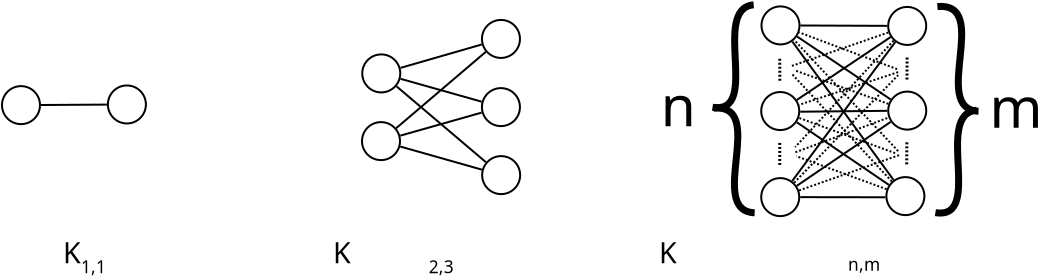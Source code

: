 <?xml version="1.0" encoding="UTF-8"?>
<dia:diagram xmlns:dia="http://www.lysator.liu.se/~alla/dia/">
  <dia:layer name="Background" visible="true" active="true">
    <dia:object type="Standard - Text" version="1" id="O0">
      <dia:attribute name="obj_pos">
        <dia:point val="19.511,0.78"/>
      </dia:attribute>
      <dia:attribute name="obj_bb">
        <dia:rectangle val="19.511,-0.025;20.886,0.985"/>
      </dia:attribute>
      <dia:attribute name="text">
        <dia:composite type="text">
          <dia:attribute name="string">
            <dia:string>#1,1#</dia:string>
          </dia:attribute>
          <dia:attribute name="font">
            <dia:font family="sans" style="0" name="Helvetica"/>
          </dia:attribute>
          <dia:attribute name="height">
            <dia:real val="1.082"/>
          </dia:attribute>
          <dia:attribute name="pos">
            <dia:point val="19.511,0.78"/>
          </dia:attribute>
          <dia:attribute name="color">
            <dia:color val="#000000"/>
          </dia:attribute>
          <dia:attribute name="alignment">
            <dia:enum val="0"/>
          </dia:attribute>
        </dia:composite>
      </dia:attribute>
      <dia:attribute name="valign">
        <dia:enum val="3"/>
      </dia:attribute>
    </dia:object>
    <dia:object type="Standard - Ellipse" version="0" id="O1">
      <dia:attribute name="obj_pos">
        <dia:point val="15.555,-8.574"/>
      </dia:attribute>
      <dia:attribute name="obj_bb">
        <dia:rectangle val="15.505,-8.624;17.505,-6.624"/>
      </dia:attribute>
      <dia:attribute name="elem_corner">
        <dia:point val="15.555,-8.574"/>
      </dia:attribute>
      <dia:attribute name="elem_width">
        <dia:real val="1.9"/>
      </dia:attribute>
      <dia:attribute name="elem_height">
        <dia:real val="1.9"/>
      </dia:attribute>
      <dia:attribute name="border_width">
        <dia:real val="0.1"/>
      </dia:attribute>
      <dia:attribute name="aspect">
        <dia:enum val="2"/>
      </dia:attribute>
    </dia:object>
    <dia:object type="Standard - Text" version="1" id="O2">
      <dia:attribute name="obj_pos">
        <dia:point val="18.6,0.286"/>
      </dia:attribute>
      <dia:attribute name="obj_bb">
        <dia:rectangle val="18.6,-1.044;57.812,0.623"/>
      </dia:attribute>
      <dia:attribute name="text">
        <dia:composite type="text">
          <dia:attribute name="string">
            <dia:string>#K                                    K                                            K#</dia:string>
          </dia:attribute>
          <dia:attribute name="font">
            <dia:font family="sans" style="0" name="Helvetica"/>
          </dia:attribute>
          <dia:attribute name="height">
            <dia:real val="1.788"/>
          </dia:attribute>
          <dia:attribute name="pos">
            <dia:point val="18.6,0.286"/>
          </dia:attribute>
          <dia:attribute name="color">
            <dia:color val="#000000"/>
          </dia:attribute>
          <dia:attribute name="alignment">
            <dia:enum val="0"/>
          </dia:attribute>
        </dia:composite>
      </dia:attribute>
      <dia:attribute name="valign">
        <dia:enum val="3"/>
      </dia:attribute>
    </dia:object>
    <dia:object type="Standard - Text" version="1" id="O3">
      <dia:attribute name="obj_pos">
        <dia:point val="36.888,0.781"/>
      </dia:attribute>
      <dia:attribute name="obj_bb">
        <dia:rectangle val="36.888,-0.024;38.263,0.986"/>
      </dia:attribute>
      <dia:attribute name="text">
        <dia:composite type="text">
          <dia:attribute name="string">
            <dia:string>#2,3#</dia:string>
          </dia:attribute>
          <dia:attribute name="font">
            <dia:font family="sans" style="0" name="Helvetica"/>
          </dia:attribute>
          <dia:attribute name="height">
            <dia:real val="1.082"/>
          </dia:attribute>
          <dia:attribute name="pos">
            <dia:point val="36.888,0.781"/>
          </dia:attribute>
          <dia:attribute name="color">
            <dia:color val="#000000"/>
          </dia:attribute>
          <dia:attribute name="alignment">
            <dia:enum val="0"/>
          </dia:attribute>
        </dia:composite>
      </dia:attribute>
      <dia:attribute name="valign">
        <dia:enum val="3"/>
      </dia:attribute>
    </dia:object>
    <dia:object type="Standard - Text" version="1" id="O4">
      <dia:attribute name="obj_pos">
        <dia:point val="57.86,0.654"/>
      </dia:attribute>
      <dia:attribute name="obj_bb">
        <dia:rectangle val="57.86,-0.151;59.528,0.859"/>
      </dia:attribute>
      <dia:attribute name="text">
        <dia:composite type="text">
          <dia:attribute name="string">
            <dia:string>#n,m#</dia:string>
          </dia:attribute>
          <dia:attribute name="font">
            <dia:font family="sans" style="0" name="Helvetica"/>
          </dia:attribute>
          <dia:attribute name="height">
            <dia:real val="1.082"/>
          </dia:attribute>
          <dia:attribute name="pos">
            <dia:point val="57.86,0.654"/>
          </dia:attribute>
          <dia:attribute name="color">
            <dia:color val="#000000"/>
          </dia:attribute>
          <dia:attribute name="alignment">
            <dia:enum val="0"/>
          </dia:attribute>
        </dia:composite>
      </dia:attribute>
      <dia:attribute name="valign">
        <dia:enum val="3"/>
      </dia:attribute>
    </dia:object>
    <dia:object type="Standard - Line" version="0" id="O5">
      <dia:attribute name="obj_pos">
        <dia:point val="59.871,-11.257"/>
      </dia:attribute>
      <dia:attribute name="obj_bb">
        <dia:rectangle val="54.949,-11.32;59.935,-9.51"/>
      </dia:attribute>
      <dia:attribute name="conn_endpoints">
        <dia:point val="59.871,-11.257"/>
        <dia:point val="55.013,-9.574"/>
      </dia:attribute>
      <dia:attribute name="numcp">
        <dia:int val="1"/>
      </dia:attribute>
      <dia:attribute name="line_width">
        <dia:real val="0.1"/>
      </dia:attribute>
      <dia:attribute name="line_style">
        <dia:enum val="4"/>
      </dia:attribute>
      <dia:connections>
        <dia:connection handle="0" to="O21" connection="8"/>
      </dia:connections>
    </dia:object>
    <dia:object type="Standard - Ellipse" version="0" id="O6">
      <dia:attribute name="obj_pos">
        <dia:point val="20.85,-8.607"/>
      </dia:attribute>
      <dia:attribute name="obj_bb">
        <dia:rectangle val="20.8,-8.657;22.8,-6.657"/>
      </dia:attribute>
      <dia:attribute name="elem_corner">
        <dia:point val="20.85,-8.607"/>
      </dia:attribute>
      <dia:attribute name="elem_width">
        <dia:real val="1.9"/>
      </dia:attribute>
      <dia:attribute name="elem_height">
        <dia:real val="1.9"/>
      </dia:attribute>
      <dia:attribute name="border_width">
        <dia:real val="0.1"/>
      </dia:attribute>
      <dia:attribute name="aspect">
        <dia:enum val="2"/>
      </dia:attribute>
    </dia:object>
    <dia:object type="Standard - Line" version="0" id="O7">
      <dia:attribute name="obj_pos">
        <dia:point val="35.477,-9.486"/>
      </dia:attribute>
      <dia:attribute name="obj_bb">
        <dia:rectangle val="35.416,-10.719;39.605,-9.425"/>
      </dia:attribute>
      <dia:attribute name="conn_endpoints">
        <dia:point val="35.477,-9.486"/>
        <dia:point val="39.543,-10.657"/>
      </dia:attribute>
      <dia:attribute name="numcp">
        <dia:int val="1"/>
      </dia:attribute>
      <dia:attribute name="line_width">
        <dia:real val="0.1"/>
      </dia:attribute>
      <dia:connections>
        <dia:connection handle="0" to="O10" connection="8"/>
        <dia:connection handle="1" to="O9" connection="8"/>
      </dia:connections>
    </dia:object>
    <dia:object type="Standard - Ellipse" version="0" id="O8">
      <dia:attribute name="obj_pos">
        <dia:point val="39.562,-5.075"/>
      </dia:attribute>
      <dia:attribute name="obj_bb">
        <dia:rectangle val="39.513,-5.125;41.513,-3.125"/>
      </dia:attribute>
      <dia:attribute name="elem_corner">
        <dia:point val="39.562,-5.075"/>
      </dia:attribute>
      <dia:attribute name="elem_width">
        <dia:real val="1.9"/>
      </dia:attribute>
      <dia:attribute name="elem_height">
        <dia:real val="1.9"/>
      </dia:attribute>
      <dia:attribute name="border_width">
        <dia:real val="0.1"/>
      </dia:attribute>
      <dia:attribute name="aspect">
        <dia:enum val="2"/>
      </dia:attribute>
    </dia:object>
    <dia:object type="Standard - Ellipse" version="0" id="O9">
      <dia:attribute name="obj_pos">
        <dia:point val="39.553,-11.884"/>
      </dia:attribute>
      <dia:attribute name="obj_bb">
        <dia:rectangle val="39.503,-11.934;41.503,-9.934"/>
      </dia:attribute>
      <dia:attribute name="elem_corner">
        <dia:point val="39.553,-11.884"/>
      </dia:attribute>
      <dia:attribute name="elem_width">
        <dia:real val="1.9"/>
      </dia:attribute>
      <dia:attribute name="elem_height">
        <dia:real val="1.9"/>
      </dia:attribute>
      <dia:attribute name="border_width">
        <dia:real val="0.1"/>
      </dia:attribute>
      <dia:attribute name="aspect">
        <dia:enum val="2"/>
      </dia:attribute>
    </dia:object>
    <dia:object type="Standard - Ellipse" version="0" id="O10">
      <dia:attribute name="obj_pos">
        <dia:point val="33.568,-10.16"/>
      </dia:attribute>
      <dia:attribute name="obj_bb">
        <dia:rectangle val="33.517,-10.21;35.517,-8.21"/>
      </dia:attribute>
      <dia:attribute name="elem_corner">
        <dia:point val="33.568,-10.16"/>
      </dia:attribute>
      <dia:attribute name="elem_width">
        <dia:real val="1.9"/>
      </dia:attribute>
      <dia:attribute name="elem_height">
        <dia:real val="1.9"/>
      </dia:attribute>
      <dia:attribute name="border_width">
        <dia:real val="0.1"/>
      </dia:attribute>
      <dia:attribute name="aspect">
        <dia:enum val="2"/>
      </dia:attribute>
    </dia:object>
    <dia:object type="Standard - Ellipse" version="0" id="O11">
      <dia:attribute name="obj_pos">
        <dia:point val="39.552,-8.475"/>
      </dia:attribute>
      <dia:attribute name="obj_bb">
        <dia:rectangle val="39.502,-8.525;41.502,-6.525"/>
      </dia:attribute>
      <dia:attribute name="elem_corner">
        <dia:point val="39.552,-8.475"/>
      </dia:attribute>
      <dia:attribute name="elem_width">
        <dia:real val="1.9"/>
      </dia:attribute>
      <dia:attribute name="elem_height">
        <dia:real val="1.9"/>
      </dia:attribute>
      <dia:attribute name="border_width">
        <dia:real val="0.1"/>
      </dia:attribute>
      <dia:attribute name="show_background">
        <dia:boolean val="false"/>
      </dia:attribute>
      <dia:attribute name="aspect">
        <dia:enum val="2"/>
      </dia:attribute>
    </dia:object>
    <dia:object type="Standard - Ellipse" version="0" id="O12">
      <dia:attribute name="obj_pos">
        <dia:point val="33.555,-6.775"/>
      </dia:attribute>
      <dia:attribute name="obj_bb">
        <dia:rectangle val="33.505,-6.825;35.505,-4.825"/>
      </dia:attribute>
      <dia:attribute name="elem_corner">
        <dia:point val="33.555,-6.775"/>
      </dia:attribute>
      <dia:attribute name="elem_width">
        <dia:real val="1.9"/>
      </dia:attribute>
      <dia:attribute name="elem_height">
        <dia:real val="1.9"/>
      </dia:attribute>
      <dia:attribute name="border_width">
        <dia:real val="0.1"/>
      </dia:attribute>
      <dia:attribute name="aspect">
        <dia:enum val="2"/>
      </dia:attribute>
    </dia:object>
    <dia:object type="Standard - Line" version="0" id="O13">
      <dia:attribute name="obj_pos">
        <dia:point val="39.55,-4.397"/>
      </dia:attribute>
      <dia:attribute name="obj_bb">
        <dia:rectangle val="35.406,-5.615;39.612,-4.336"/>
      </dia:attribute>
      <dia:attribute name="conn_endpoints">
        <dia:point val="39.55,-4.397"/>
        <dia:point val="35.468,-5.553"/>
      </dia:attribute>
      <dia:attribute name="numcp">
        <dia:int val="1"/>
      </dia:attribute>
      <dia:attribute name="line_width">
        <dia:real val="0.1"/>
      </dia:attribute>
      <dia:connections>
        <dia:connection handle="0" to="O8" connection="8"/>
        <dia:connection handle="1" to="O12" connection="8"/>
      </dia:connections>
    </dia:object>
    <dia:object type="Standard - Line" version="0" id="O14">
      <dia:attribute name="obj_pos">
        <dia:point val="35.48,-8.939"/>
      </dia:attribute>
      <dia:attribute name="obj_bb">
        <dia:rectangle val="35.418,-9.001;39.602,-7.734"/>
      </dia:attribute>
      <dia:attribute name="conn_endpoints">
        <dia:point val="35.48,-8.939"/>
        <dia:point val="39.54,-7.796"/>
      </dia:attribute>
      <dia:attribute name="numcp">
        <dia:int val="1"/>
      </dia:attribute>
      <dia:attribute name="line_width">
        <dia:real val="0.1"/>
      </dia:attribute>
      <dia:connections>
        <dia:connection handle="0" to="O10" connection="8"/>
        <dia:connection handle="1" to="O11" connection="8"/>
      </dia:connections>
    </dia:object>
    <dia:object type="Standard - Line" version="0" id="O15">
      <dia:attribute name="obj_pos">
        <dia:point val="35.28,-8.563"/>
      </dia:attribute>
      <dia:attribute name="obj_bb">
        <dia:rectangle val="35.21,-8.633;39.82,-4.702"/>
      </dia:attribute>
      <dia:attribute name="conn_endpoints">
        <dia:point val="35.28,-8.563"/>
        <dia:point val="39.75,-4.772"/>
      </dia:attribute>
      <dia:attribute name="numcp">
        <dia:int val="1"/>
      </dia:attribute>
      <dia:attribute name="line_width">
        <dia:real val="0.1"/>
      </dia:attribute>
      <dia:connections>
        <dia:connection handle="0" to="O10" connection="8"/>
        <dia:connection handle="1" to="O8" connection="8"/>
      </dia:connections>
    </dia:object>
    <dia:object type="Standard - Line" version="0" id="O16">
      <dia:attribute name="obj_pos">
        <dia:point val="35.261,-6.469"/>
      </dia:attribute>
      <dia:attribute name="obj_bb">
        <dia:rectangle val="35.19,-10.361;39.818,-6.398"/>
      </dia:attribute>
      <dia:attribute name="conn_endpoints">
        <dia:point val="35.261,-6.469"/>
        <dia:point val="39.747,-10.29"/>
      </dia:attribute>
      <dia:attribute name="numcp">
        <dia:int val="1"/>
      </dia:attribute>
      <dia:attribute name="line_width">
        <dia:real val="0.1"/>
      </dia:attribute>
      <dia:connections>
        <dia:connection handle="0" to="O12" connection="8"/>
        <dia:connection handle="1" to="O9" connection="8"/>
      </dia:connections>
    </dia:object>
    <dia:object type="Standard - Line" version="0" id="O17">
      <dia:attribute name="obj_pos">
        <dia:point val="35.467,-6.098"/>
      </dia:attribute>
      <dia:attribute name="obj_bb">
        <dia:rectangle val="35.406,-7.314;39.602,-6.036"/>
      </dia:attribute>
      <dia:attribute name="conn_endpoints">
        <dia:point val="35.467,-6.098"/>
        <dia:point val="39.54,-7.253"/>
      </dia:attribute>
      <dia:attribute name="numcp">
        <dia:int val="1"/>
      </dia:attribute>
      <dia:attribute name="line_width">
        <dia:real val="0.1"/>
      </dia:attribute>
      <dia:connections>
        <dia:connection handle="0" to="O12" connection="8"/>
        <dia:connection handle="1" to="O11" connection="8"/>
      </dia:connections>
    </dia:object>
    <dia:object type="Standard - Line" version="0" id="O18">
      <dia:attribute name="obj_pos">
        <dia:point val="20.801,-7.651"/>
      </dia:attribute>
      <dia:attribute name="obj_bb">
        <dia:rectangle val="17.454,-7.701;20.851,-7.58"/>
      </dia:attribute>
      <dia:attribute name="conn_endpoints">
        <dia:point val="20.801,-7.651"/>
        <dia:point val="17.504,-7.63"/>
      </dia:attribute>
      <dia:attribute name="numcp">
        <dia:int val="1"/>
      </dia:attribute>
      <dia:attribute name="line_width">
        <dia:real val="0.1"/>
      </dia:attribute>
      <dia:connections>
        <dia:connection handle="0" to="O6" connection="8"/>
        <dia:connection handle="1" to="O1" connection="8"/>
      </dia:connections>
    </dia:object>
    <dia:object type="Standard - Line" version="0" id="O19">
      <dia:attribute name="obj_pos">
        <dia:point val="55.48,-11.606"/>
      </dia:attribute>
      <dia:attribute name="obj_bb">
        <dia:rectangle val="55.43,-11.656;59.865,-11.538"/>
      </dia:attribute>
      <dia:attribute name="conn_endpoints">
        <dia:point val="55.48,-11.606"/>
        <dia:point val="59.815,-11.588"/>
      </dia:attribute>
      <dia:attribute name="numcp">
        <dia:int val="1"/>
      </dia:attribute>
      <dia:attribute name="line_width">
        <dia:real val="0.1"/>
      </dia:attribute>
      <dia:connections>
        <dia:connection handle="0" to="O22" connection="8"/>
        <dia:connection handle="1" to="O21" connection="8"/>
      </dia:connections>
    </dia:object>
    <dia:object type="Standard - Ellipse" version="0" id="O20">
      <dia:attribute name="obj_pos">
        <dia:point val="59.775,-4.025"/>
      </dia:attribute>
      <dia:attribute name="obj_bb">
        <dia:rectangle val="59.725,-4.075;61.725,-2.075"/>
      </dia:attribute>
      <dia:attribute name="elem_corner">
        <dia:point val="59.775,-4.025"/>
      </dia:attribute>
      <dia:attribute name="elem_width">
        <dia:real val="1.9"/>
      </dia:attribute>
      <dia:attribute name="elem_height">
        <dia:real val="1.9"/>
      </dia:attribute>
      <dia:attribute name="border_width">
        <dia:real val="0.1"/>
      </dia:attribute>
      <dia:attribute name="aspect">
        <dia:enum val="2"/>
      </dia:attribute>
    </dia:object>
    <dia:object type="Standard - Ellipse" version="0" id="O21">
      <dia:attribute name="obj_pos">
        <dia:point val="59.865,-12.534"/>
      </dia:attribute>
      <dia:attribute name="obj_bb">
        <dia:rectangle val="59.815,-12.584;61.815,-10.584"/>
      </dia:attribute>
      <dia:attribute name="elem_corner">
        <dia:point val="59.865,-12.534"/>
      </dia:attribute>
      <dia:attribute name="elem_width">
        <dia:real val="1.9"/>
      </dia:attribute>
      <dia:attribute name="elem_height">
        <dia:real val="1.9"/>
      </dia:attribute>
      <dia:attribute name="border_width">
        <dia:real val="0.1"/>
      </dia:attribute>
      <dia:attribute name="aspect">
        <dia:enum val="2"/>
      </dia:attribute>
    </dia:object>
    <dia:object type="Standard - Ellipse" version="0" id="O22">
      <dia:attribute name="obj_pos">
        <dia:point val="53.53,-12.56"/>
      </dia:attribute>
      <dia:attribute name="obj_bb">
        <dia:rectangle val="53.48,-12.61;55.48,-10.61"/>
      </dia:attribute>
      <dia:attribute name="elem_corner">
        <dia:point val="53.53,-12.56"/>
      </dia:attribute>
      <dia:attribute name="elem_width">
        <dia:real val="1.9"/>
      </dia:attribute>
      <dia:attribute name="elem_height">
        <dia:real val="1.9"/>
      </dia:attribute>
      <dia:attribute name="border_width">
        <dia:real val="0.1"/>
      </dia:attribute>
      <dia:attribute name="aspect">
        <dia:enum val="2"/>
      </dia:attribute>
    </dia:object>
    <dia:object type="Standard - Ellipse" version="0" id="O23">
      <dia:attribute name="obj_pos">
        <dia:point val="53.517,-3.975"/>
      </dia:attribute>
      <dia:attribute name="obj_bb">
        <dia:rectangle val="53.468,-4.025;55.468,-2.025"/>
      </dia:attribute>
      <dia:attribute name="elem_corner">
        <dia:point val="53.517,-3.975"/>
      </dia:attribute>
      <dia:attribute name="elem_width">
        <dia:real val="1.9"/>
      </dia:attribute>
      <dia:attribute name="elem_height">
        <dia:real val="1.9"/>
      </dia:attribute>
      <dia:attribute name="border_width">
        <dia:real val="0.1"/>
      </dia:attribute>
      <dia:attribute name="aspect">
        <dia:enum val="2"/>
      </dia:attribute>
    </dia:object>
    <dia:object type="Standard - Line" version="0" id="O24">
      <dia:attribute name="obj_pos">
        <dia:point val="59.725,-3.017"/>
      </dia:attribute>
      <dia:attribute name="obj_bb">
        <dia:rectangle val="55.418,-3.074;59.775,-2.967"/>
      </dia:attribute>
      <dia:attribute name="conn_endpoints">
        <dia:point val="59.725,-3.017"/>
        <dia:point val="55.468,-3.024"/>
      </dia:attribute>
      <dia:attribute name="numcp">
        <dia:int val="1"/>
      </dia:attribute>
      <dia:attribute name="line_width">
        <dia:real val="0.1"/>
      </dia:attribute>
      <dia:connections>
        <dia:connection handle="1" to="O23" connection="8"/>
      </dia:connections>
    </dia:object>
    <dia:object type="Standard - Line" version="0" id="O25">
      <dia:attribute name="obj_pos">
        <dia:point val="55.31,-11.052"/>
      </dia:attribute>
      <dia:attribute name="obj_bb">
        <dia:rectangle val="55.24,-11.122;60.057,-7.839"/>
      </dia:attribute>
      <dia:attribute name="conn_endpoints">
        <dia:point val="55.31,-11.052"/>
        <dia:point val="59.988,-7.908"/>
      </dia:attribute>
      <dia:attribute name="numcp">
        <dia:int val="1"/>
      </dia:attribute>
      <dia:attribute name="line_width">
        <dia:real val="0.1"/>
      </dia:attribute>
      <dia:connections>
        <dia:connection handle="0" to="O22" connection="8"/>
        <dia:connection handle="1" to="O40" connection="8"/>
      </dia:connections>
    </dia:object>
    <dia:object type="Standard - Line" version="0" id="O26">
      <dia:attribute name="obj_pos">
        <dia:point val="55.07,-10.803"/>
      </dia:attribute>
      <dia:attribute name="obj_bb">
        <dia:rectangle val="55.001,-10.873;60.205,-3.812"/>
      </dia:attribute>
      <dia:attribute name="conn_endpoints">
        <dia:point val="55.07,-10.803"/>
        <dia:point val="60.135,-3.882"/>
      </dia:attribute>
      <dia:attribute name="numcp">
        <dia:int val="1"/>
      </dia:attribute>
      <dia:attribute name="line_width">
        <dia:real val="0.1"/>
      </dia:attribute>
      <dia:connections>
        <dia:connection handle="0" to="O22" connection="8"/>
        <dia:connection handle="1" to="O20" connection="8"/>
      </dia:connections>
    </dia:object>
    <dia:object type="Standard - Line" version="0" id="O27">
      <dia:attribute name="obj_pos">
        <dia:point val="55.063,-3.828"/>
      </dia:attribute>
      <dia:attribute name="obj_bb">
        <dia:rectangle val="54.993,-10.851;60.29,-3.758"/>
      </dia:attribute>
      <dia:attribute name="conn_endpoints">
        <dia:point val="55.063,-3.828"/>
        <dia:point val="60.22,-10.781"/>
      </dia:attribute>
      <dia:attribute name="numcp">
        <dia:int val="1"/>
      </dia:attribute>
      <dia:attribute name="line_width">
        <dia:real val="0.1"/>
      </dia:attribute>
      <dia:connections>
        <dia:connection handle="0" to="O23" connection="8"/>
        <dia:connection handle="1" to="O21" connection="8"/>
      </dia:connections>
    </dia:object>
    <dia:object type="Standard - Line" version="0" id="O28">
      <dia:attribute name="obj_pos">
        <dia:point val="55.294,-3.588"/>
      </dia:attribute>
      <dia:attribute name="obj_bb">
        <dia:rectangle val="55.225,-6.857;60.06,-3.519"/>
      </dia:attribute>
      <dia:attribute name="conn_endpoints">
        <dia:point val="55.294,-3.588"/>
        <dia:point val="59.991,-6.787"/>
      </dia:attribute>
      <dia:attribute name="numcp">
        <dia:int val="1"/>
      </dia:attribute>
      <dia:attribute name="line_width">
        <dia:real val="0.1"/>
      </dia:attribute>
      <dia:connections>
        <dia:connection handle="0" to="O23" connection="8"/>
        <dia:connection handle="1" to="O40" connection="8"/>
      </dia:connections>
    </dia:object>
    <dia:object type="Standard - Ellipse" version="0" id="O29">
      <dia:attribute name="obj_pos">
        <dia:point val="53.517,-8.278"/>
      </dia:attribute>
      <dia:attribute name="obj_bb">
        <dia:rectangle val="53.468,-8.328;55.468,-6.328"/>
      </dia:attribute>
      <dia:attribute name="elem_corner">
        <dia:point val="53.517,-8.278"/>
      </dia:attribute>
      <dia:attribute name="elem_width">
        <dia:real val="1.9"/>
      </dia:attribute>
      <dia:attribute name="elem_height">
        <dia:real val="1.9"/>
      </dia:attribute>
      <dia:attribute name="border_width">
        <dia:real val="0.1"/>
      </dia:attribute>
      <dia:attribute name="aspect">
        <dia:enum val="2"/>
      </dia:attribute>
    </dia:object>
    <dia:object type="Standard - Line" version="0" id="O30">
      <dia:attribute name="obj_pos">
        <dia:point val="59.898,-3.637"/>
      </dia:attribute>
      <dia:attribute name="obj_bb">
        <dia:rectangle val="55.225,-6.835;59.968,-3.567"/>
      </dia:attribute>
      <dia:attribute name="conn_endpoints">
        <dia:point val="59.898,-3.637"/>
        <dia:point val="55.294,-6.766"/>
      </dia:attribute>
      <dia:attribute name="numcp">
        <dia:int val="1"/>
      </dia:attribute>
      <dia:attribute name="line_width">
        <dia:real val="0.1"/>
      </dia:attribute>
      <dia:connections>
        <dia:connection handle="0" to="O20" connection="8"/>
        <dia:connection handle="1" to="O29" connection="8"/>
      </dia:connections>
    </dia:object>
    <dia:object type="Standard - Line" version="0" id="O31">
      <dia:attribute name="obj_pos">
        <dia:point val="55.292,-7.88"/>
      </dia:attribute>
      <dia:attribute name="obj_bb">
        <dia:rectangle val="55.223,-11.1;60.06,-7.811"/>
      </dia:attribute>
      <dia:attribute name="conn_endpoints">
        <dia:point val="55.292,-7.88"/>
        <dia:point val="59.991,-11.031"/>
      </dia:attribute>
      <dia:attribute name="numcp">
        <dia:int val="1"/>
      </dia:attribute>
      <dia:attribute name="line_width">
        <dia:real val="0.1"/>
      </dia:attribute>
      <dia:connections>
        <dia:connection handle="0" to="O29" connection="8"/>
        <dia:connection handle="1" to="O21" connection="8"/>
      </dia:connections>
    </dia:object>
    <dia:object type="Standard - Line" version="0" id="O32">
      <dia:attribute name="obj_pos">
        <dia:point val="55.467,-7.295"/>
      </dia:attribute>
      <dia:attribute name="obj_bb">
        <dia:rectangle val="55.417,-7.391;59.869,-7.245"/>
      </dia:attribute>
      <dia:attribute name="conn_endpoints">
        <dia:point val="55.467,-7.295"/>
        <dia:point val="59.818,-7.34"/>
      </dia:attribute>
      <dia:attribute name="numcp">
        <dia:int val="1"/>
      </dia:attribute>
      <dia:attribute name="line_width">
        <dia:real val="0.1"/>
      </dia:attribute>
      <dia:connections>
        <dia:connection handle="1" to="O40" connection="8"/>
      </dia:connections>
    </dia:object>
    <dia:object type="Standard - Line" version="0" id="O33">
      <dia:attribute name="obj_pos">
        <dia:point val="60.044,-3.808"/>
      </dia:attribute>
      <dia:attribute name="obj_bb">
        <dia:rectangle val="54.942,-9.294;60.115,-3.737"/>
      </dia:attribute>
      <dia:attribute name="conn_endpoints">
        <dia:point val="60.044,-3.808"/>
        <dia:point val="55.013,-9.224"/>
      </dia:attribute>
      <dia:attribute name="numcp">
        <dia:int val="1"/>
      </dia:attribute>
      <dia:attribute name="line_width">
        <dia:real val="0.1"/>
      </dia:attribute>
      <dia:attribute name="line_style">
        <dia:enum val="4"/>
      </dia:attribute>
      <dia:connections>
        <dia:connection handle="0" to="O20" connection="8"/>
      </dia:connections>
    </dia:object>
    <dia:object type="Standard - Line" version="0" id="O34">
      <dia:attribute name="obj_pos">
        <dia:point val="60.136,-10.85"/>
      </dia:attribute>
      <dia:attribute name="obj_bb">
        <dia:rectangle val="55.142,-10.92;60.207,-5.453"/>
      </dia:attribute>
      <dia:attribute name="conn_endpoints">
        <dia:point val="60.136,-10.85"/>
        <dia:point val="55.212,-5.524"/>
      </dia:attribute>
      <dia:attribute name="numcp">
        <dia:int val="1"/>
      </dia:attribute>
      <dia:attribute name="line_width">
        <dia:real val="0.1"/>
      </dia:attribute>
      <dia:attribute name="line_style">
        <dia:enum val="4"/>
      </dia:attribute>
      <dia:connections>
        <dia:connection handle="0" to="O21" connection="8"/>
      </dia:connections>
    </dia:object>
    <dia:object type="Standard - Line" version="0" id="O35">
      <dia:attribute name="obj_pos">
        <dia:point val="59.786,-3.419"/>
      </dia:attribute>
      <dia:attribute name="obj_bb">
        <dia:rectangle val="55.198,-5.138;59.85,-3.354"/>
      </dia:attribute>
      <dia:attribute name="conn_endpoints">
        <dia:point val="59.786,-3.419"/>
        <dia:point val="55.263,-5.074"/>
      </dia:attribute>
      <dia:attribute name="numcp">
        <dia:int val="1"/>
      </dia:attribute>
      <dia:attribute name="line_width">
        <dia:real val="0.1"/>
      </dia:attribute>
      <dia:attribute name="line_style">
        <dia:enum val="4"/>
      </dia:attribute>
      <dia:connections>
        <dia:connection handle="0" to="O20" connection="8"/>
      </dia:connections>
    </dia:object>
    <dia:object type="Standard - Line" version="0" id="O36">
      <dia:attribute name="obj_pos">
        <dia:point val="54.443,-4.635"/>
      </dia:attribute>
      <dia:attribute name="obj_bb">
        <dia:rectangle val="54.367,-5.842;54.518,-4.559"/>
      </dia:attribute>
      <dia:attribute name="conn_endpoints">
        <dia:point val="54.443,-4.635"/>
        <dia:point val="54.442,-5.767"/>
      </dia:attribute>
      <dia:attribute name="numcp">
        <dia:int val="1"/>
      </dia:attribute>
      <dia:attribute name="line_width">
        <dia:real val="0.15"/>
      </dia:attribute>
      <dia:attribute name="line_style">
        <dia:enum val="4"/>
      </dia:attribute>
    </dia:object>
    <dia:object type="Standard - Line" version="0" id="O37">
      <dia:attribute name="obj_pos">
        <dia:point val="54.448,-8.845"/>
      </dia:attribute>
      <dia:attribute name="obj_bb">
        <dia:rectangle val="54.366,-10.059;54.523,-8.769"/>
      </dia:attribute>
      <dia:attribute name="conn_endpoints">
        <dia:point val="54.448,-8.845"/>
        <dia:point val="54.442,-9.983"/>
      </dia:attribute>
      <dia:attribute name="numcp">
        <dia:int val="1"/>
      </dia:attribute>
      <dia:attribute name="line_width">
        <dia:real val="0.15"/>
      </dia:attribute>
      <dia:attribute name="line_style">
        <dia:enum val="4"/>
      </dia:attribute>
    </dia:object>
    <dia:object type="Standard - Line" version="0" id="O38">
      <dia:attribute name="obj_pos">
        <dia:point val="60.803,-8.905"/>
      </dia:attribute>
      <dia:attribute name="obj_bb">
        <dia:rectangle val="60.727,-10.104;60.886,-8.829"/>
      </dia:attribute>
      <dia:attribute name="conn_endpoints">
        <dia:point val="60.803,-8.905"/>
        <dia:point val="60.81,-10.028"/>
      </dia:attribute>
      <dia:attribute name="numcp">
        <dia:int val="1"/>
      </dia:attribute>
      <dia:attribute name="line_width">
        <dia:real val="0.15"/>
      </dia:attribute>
      <dia:attribute name="line_style">
        <dia:enum val="4"/>
      </dia:attribute>
    </dia:object>
    <dia:object type="Standard - Line" version="0" id="O39">
      <dia:attribute name="obj_pos">
        <dia:point val="60.791,-4.665"/>
      </dia:attribute>
      <dia:attribute name="obj_bb">
        <dia:rectangle val="60.716,-5.864;60.874,-4.589"/>
      </dia:attribute>
      <dia:attribute name="conn_endpoints">
        <dia:point val="60.791,-4.665"/>
        <dia:point val="60.798,-5.788"/>
      </dia:attribute>
      <dia:attribute name="numcp">
        <dia:int val="1"/>
      </dia:attribute>
      <dia:attribute name="line_width">
        <dia:real val="0.15"/>
      </dia:attribute>
      <dia:attribute name="line_style">
        <dia:enum val="4"/>
      </dia:attribute>
    </dia:object>
    <dia:object type="Standard - Ellipse" version="0" id="O40">
      <dia:attribute name="obj_pos">
        <dia:point val="59.867,-8.3"/>
      </dia:attribute>
      <dia:attribute name="obj_bb">
        <dia:rectangle val="59.818,-8.35;61.818,-6.35"/>
      </dia:attribute>
      <dia:attribute name="elem_corner">
        <dia:point val="59.867,-8.3"/>
      </dia:attribute>
      <dia:attribute name="elem_width">
        <dia:real val="1.9"/>
      </dia:attribute>
      <dia:attribute name="elem_height">
        <dia:real val="1.9"/>
      </dia:attribute>
      <dia:attribute name="border_width">
        <dia:real val="0.1"/>
      </dia:attribute>
      <dia:attribute name="aspect">
        <dia:enum val="2"/>
      </dia:attribute>
    </dia:object>
    <dia:object type="Standard - Line" version="0" id="O41">
      <dia:attribute name="obj_pos">
        <dia:point val="60.312,-9.424"/>
      </dia:attribute>
      <dia:attribute name="obj_bb">
        <dia:rectangle val="55.351,-11.324;60.377,-9.359"/>
      </dia:attribute>
      <dia:attribute name="conn_endpoints">
        <dia:point val="60.312,-9.424"/>
        <dia:point val="55.416,-11.259"/>
      </dia:attribute>
      <dia:attribute name="numcp">
        <dia:int val="1"/>
      </dia:attribute>
      <dia:attribute name="line_width">
        <dia:real val="0.1"/>
      </dia:attribute>
      <dia:attribute name="line_style">
        <dia:enum val="4"/>
      </dia:attribute>
      <dia:connections>
        <dia:connection handle="1" to="O22" connection="8"/>
      </dia:connections>
    </dia:object>
    <dia:object type="Standard - Line" version="0" id="O42">
      <dia:attribute name="obj_pos">
        <dia:point val="55.162,-3.744"/>
      </dia:attribute>
      <dia:attribute name="obj_bb">
        <dia:rectangle val="55.091,-9.194;60.433,-3.673"/>
      </dia:attribute>
      <dia:attribute name="conn_endpoints">
        <dia:point val="55.162,-3.744"/>
        <dia:point val="60.362,-9.124"/>
      </dia:attribute>
      <dia:attribute name="numcp">
        <dia:int val="1"/>
      </dia:attribute>
      <dia:attribute name="line_width">
        <dia:real val="0.1"/>
      </dia:attribute>
      <dia:attribute name="line_style">
        <dia:enum val="4"/>
      </dia:attribute>
      <dia:connections>
        <dia:connection handle="0" to="O23" connection="8"/>
      </dia:connections>
    </dia:object>
    <dia:object type="Standard - Line" version="0" id="O43">
      <dia:attribute name="obj_pos">
        <dia:point val="55.225,-5.267"/>
      </dia:attribute>
      <dia:attribute name="obj_bb">
        <dia:rectangle val="55.161,-7.065;59.944,-5.202"/>
      </dia:attribute>
      <dia:attribute name="conn_endpoints">
        <dia:point val="55.225,-5.267"/>
        <dia:point val="59.88,-7.001"/>
      </dia:attribute>
      <dia:attribute name="numcp">
        <dia:int val="1"/>
      </dia:attribute>
      <dia:attribute name="line_width">
        <dia:real val="0.1"/>
      </dia:attribute>
      <dia:attribute name="line_style">
        <dia:enum val="4"/>
      </dia:attribute>
      <dia:connections>
        <dia:connection handle="1" to="O40" connection="8"/>
      </dia:connections>
    </dia:object>
    <dia:object type="Standard - Line" version="0" id="O44">
      <dia:attribute name="obj_pos">
        <dia:point val="59.877,-7.687"/>
      </dia:attribute>
      <dia:attribute name="obj_bb">
        <dia:rectangle val="55.099,-9.438;59.941,-7.623"/>
      </dia:attribute>
      <dia:attribute name="conn_endpoints">
        <dia:point val="59.877,-7.687"/>
        <dia:point val="55.163,-9.374"/>
      </dia:attribute>
      <dia:attribute name="numcp">
        <dia:int val="1"/>
      </dia:attribute>
      <dia:attribute name="line_width">
        <dia:real val="0.1"/>
      </dia:attribute>
      <dia:attribute name="line_style">
        <dia:enum val="4"/>
      </dia:attribute>
      <dia:connections>
        <dia:connection handle="0" to="O40" connection="8"/>
      </dia:connections>
    </dia:object>
    <dia:object type="Standard - Line" version="0" id="O45">
      <dia:attribute name="obj_pos">
        <dia:point val="55.41,-3.358"/>
      </dia:attribute>
      <dia:attribute name="obj_bb">
        <dia:rectangle val="55.346,-5.187;60.476,-3.294"/>
      </dia:attribute>
      <dia:attribute name="conn_endpoints">
        <dia:point val="55.41,-3.358"/>
        <dia:point val="60.413,-5.124"/>
      </dia:attribute>
      <dia:attribute name="numcp">
        <dia:int val="1"/>
      </dia:attribute>
      <dia:attribute name="line_width">
        <dia:real val="0.1"/>
      </dia:attribute>
      <dia:attribute name="line_style">
        <dia:enum val="4"/>
      </dia:attribute>
      <dia:connections>
        <dia:connection handle="0" to="O23" connection="8"/>
      </dia:connections>
    </dia:object>
    <dia:object type="Standard - Line" version="0" id="O46">
      <dia:attribute name="obj_pos">
        <dia:point val="60.362,-5.324"/>
      </dia:attribute>
      <dia:attribute name="obj_bb">
        <dia:rectangle val="55.09,-10.953;60.433,-5.253"/>
      </dia:attribute>
      <dia:attribute name="conn_endpoints">
        <dia:point val="60.362,-5.324"/>
        <dia:point val="55.161,-10.883"/>
      </dia:attribute>
      <dia:attribute name="numcp">
        <dia:int val="1"/>
      </dia:attribute>
      <dia:attribute name="line_width">
        <dia:real val="0.1"/>
      </dia:attribute>
      <dia:attribute name="line_style">
        <dia:enum val="4"/>
      </dia:attribute>
      <dia:connections>
        <dia:connection handle="1" to="O22" connection="8"/>
      </dia:connections>
    </dia:object>
    <dia:object type="Standard - Line" version="0" id="O47">
      <dia:attribute name="obj_pos">
        <dia:point val="60.212,-5.224"/>
      </dia:attribute>
      <dia:attribute name="obj_bb">
        <dia:rectangle val="55.342,-7.048;60.277,-5.16"/>
      </dia:attribute>
      <dia:attribute name="conn_endpoints">
        <dia:point val="60.212,-5.224"/>
        <dia:point val="55.406,-6.984"/>
      </dia:attribute>
      <dia:attribute name="numcp">
        <dia:int val="1"/>
      </dia:attribute>
      <dia:attribute name="line_width">
        <dia:real val="0.1"/>
      </dia:attribute>
      <dia:attribute name="line_style">
        <dia:enum val="4"/>
      </dia:attribute>
      <dia:connections>
        <dia:connection handle="1" to="O29" connection="8"/>
      </dia:connections>
    </dia:object>
    <dia:object type="Standard - Line" version="0" id="O48">
      <dia:attribute name="obj_pos">
        <dia:point val="60.362,-9.274"/>
      </dia:attribute>
      <dia:attribute name="obj_bb">
        <dia:rectangle val="55.351,-9.337;60.426,-7.577"/>
      </dia:attribute>
      <dia:attribute name="conn_endpoints">
        <dia:point val="60.362,-9.274"/>
        <dia:point val="55.414,-7.64"/>
      </dia:attribute>
      <dia:attribute name="numcp">
        <dia:int val="1"/>
      </dia:attribute>
      <dia:attribute name="line_width">
        <dia:real val="0.1"/>
      </dia:attribute>
      <dia:attribute name="line_style">
        <dia:enum val="4"/>
      </dia:attribute>
      <dia:connections>
        <dia:connection handle="1" to="O29" connection="8"/>
      </dia:connections>
    </dia:object>
    <dia:object type="Standard - BezierLine" version="0" id="O49">
      <dia:attribute name="obj_pos">
        <dia:point val="64.381,-7.32"/>
      </dia:attribute>
      <dia:attribute name="obj_bb">
        <dia:rectangle val="62.135,-12.74;64.563,-7.138"/>
      </dia:attribute>
      <dia:attribute name="bez_points">
        <dia:point val="64.381,-7.32"/>
        <dia:point val="61.931,-7.42"/>
        <dia:point val="65.075,-12.8"/>
        <dia:point val="62.325,-12.55"/>
      </dia:attribute>
      <dia:attribute name="corner_types">
        <dia:enum val="0"/>
        <dia:enum val="0"/>
      </dia:attribute>
      <dia:attribute name="line_width">
        <dia:real val="0.35"/>
      </dia:attribute>
    </dia:object>
    <dia:object type="Standard - BezierLine" version="0" id="O50">
      <dia:attribute name="obj_pos">
        <dia:point val="64.281,-7.37"/>
      </dia:attribute>
      <dia:attribute name="obj_bb">
        <dia:rectangle val="62.024,-7.56;64.471,-2.049"/>
      </dia:attribute>
      <dia:attribute name="bez_points">
        <dia:point val="64.281,-7.37"/>
        <dia:point val="62.131,-7.17"/>
        <dia:point val="64.675,-1.85"/>
        <dia:point val="62.225,-2.25"/>
      </dia:attribute>
      <dia:attribute name="corner_types">
        <dia:enum val="0"/>
        <dia:enum val="0"/>
      </dia:attribute>
      <dia:attribute name="line_width">
        <dia:real val="0.35"/>
      </dia:attribute>
    </dia:object>
    <dia:object type="Standard - Text" version="1" id="O51">
      <dia:attribute name="obj_pos">
        <dia:point val="64.936,-6.497"/>
      </dia:attribute>
      <dia:attribute name="obj_bb">
        <dia:rectangle val="64.936,-9.212;67.781,-5.662"/>
      </dia:attribute>
      <dia:attribute name="text">
        <dia:composite type="text">
          <dia:attribute name="string">
            <dia:string>#m#</dia:string>
          </dia:attribute>
          <dia:attribute name="font">
            <dia:font family="sans" style="0" name="Helvetica"/>
          </dia:attribute>
          <dia:attribute name="height">
            <dia:real val="3.544"/>
          </dia:attribute>
          <dia:attribute name="pos">
            <dia:point val="64.936,-6.497"/>
          </dia:attribute>
          <dia:attribute name="color">
            <dia:color val="#000000"/>
          </dia:attribute>
          <dia:attribute name="alignment">
            <dia:enum val="0"/>
          </dia:attribute>
        </dia:composite>
      </dia:attribute>
      <dia:attribute name="valign">
        <dia:enum val="3"/>
      </dia:attribute>
    </dia:object>
    <dia:object type="Standard - BezierLine" version="0" id="O52">
      <dia:attribute name="obj_pos">
        <dia:point val="53.187,-2.24"/>
      </dia:attribute>
      <dia:attribute name="obj_bb">
        <dia:rectangle val="50.941,-7.66;53.369,-2.058"/>
      </dia:attribute>
      <dia:attribute name="bez_points">
        <dia:point val="53.187,-2.24"/>
        <dia:point val="50.737,-2.34"/>
        <dia:point val="53.881,-7.72"/>
        <dia:point val="51.131,-7.47"/>
      </dia:attribute>
      <dia:attribute name="corner_types">
        <dia:enum val="0"/>
        <dia:enum val="0"/>
      </dia:attribute>
      <dia:attribute name="line_width">
        <dia:real val="0.35"/>
      </dia:attribute>
    </dia:object>
    <dia:object type="Standard - BezierLine" version="0" id="O53">
      <dia:attribute name="obj_pos">
        <dia:point val="53.137,-12.64"/>
      </dia:attribute>
      <dia:attribute name="obj_bb">
        <dia:rectangle val="50.88,-12.83;53.327,-7.319"/>
      </dia:attribute>
      <dia:attribute name="bez_points">
        <dia:point val="53.137,-12.64"/>
        <dia:point val="50.987,-12.44"/>
        <dia:point val="53.531,-7.12"/>
        <dia:point val="51.081,-7.52"/>
      </dia:attribute>
      <dia:attribute name="corner_types">
        <dia:enum val="0"/>
        <dia:enum val="0"/>
      </dia:attribute>
      <dia:attribute name="line_width">
        <dia:real val="0.35"/>
      </dia:attribute>
    </dia:object>
    <dia:object type="Standard - Text" version="1" id="O54">
      <dia:attribute name="obj_pos">
        <dia:point val="48.492,-6.567"/>
      </dia:attribute>
      <dia:attribute name="obj_bb">
        <dia:rectangle val="48.492,-9.2;50.289,-5.897"/>
      </dia:attribute>
      <dia:attribute name="text">
        <dia:composite type="text">
          <dia:attribute name="string">
            <dia:string>#n#</dia:string>
          </dia:attribute>
          <dia:attribute name="font">
            <dia:font family="sans" style="0" name="Helvetica"/>
          </dia:attribute>
          <dia:attribute name="height">
            <dia:real val="3.544"/>
          </dia:attribute>
          <dia:attribute name="pos">
            <dia:point val="48.492,-6.567"/>
          </dia:attribute>
          <dia:attribute name="color">
            <dia:color val="#000000"/>
          </dia:attribute>
          <dia:attribute name="alignment">
            <dia:enum val="0"/>
          </dia:attribute>
        </dia:composite>
      </dia:attribute>
      <dia:attribute name="valign">
        <dia:enum val="3"/>
      </dia:attribute>
    </dia:object>
  </dia:layer>
</dia:diagram>
